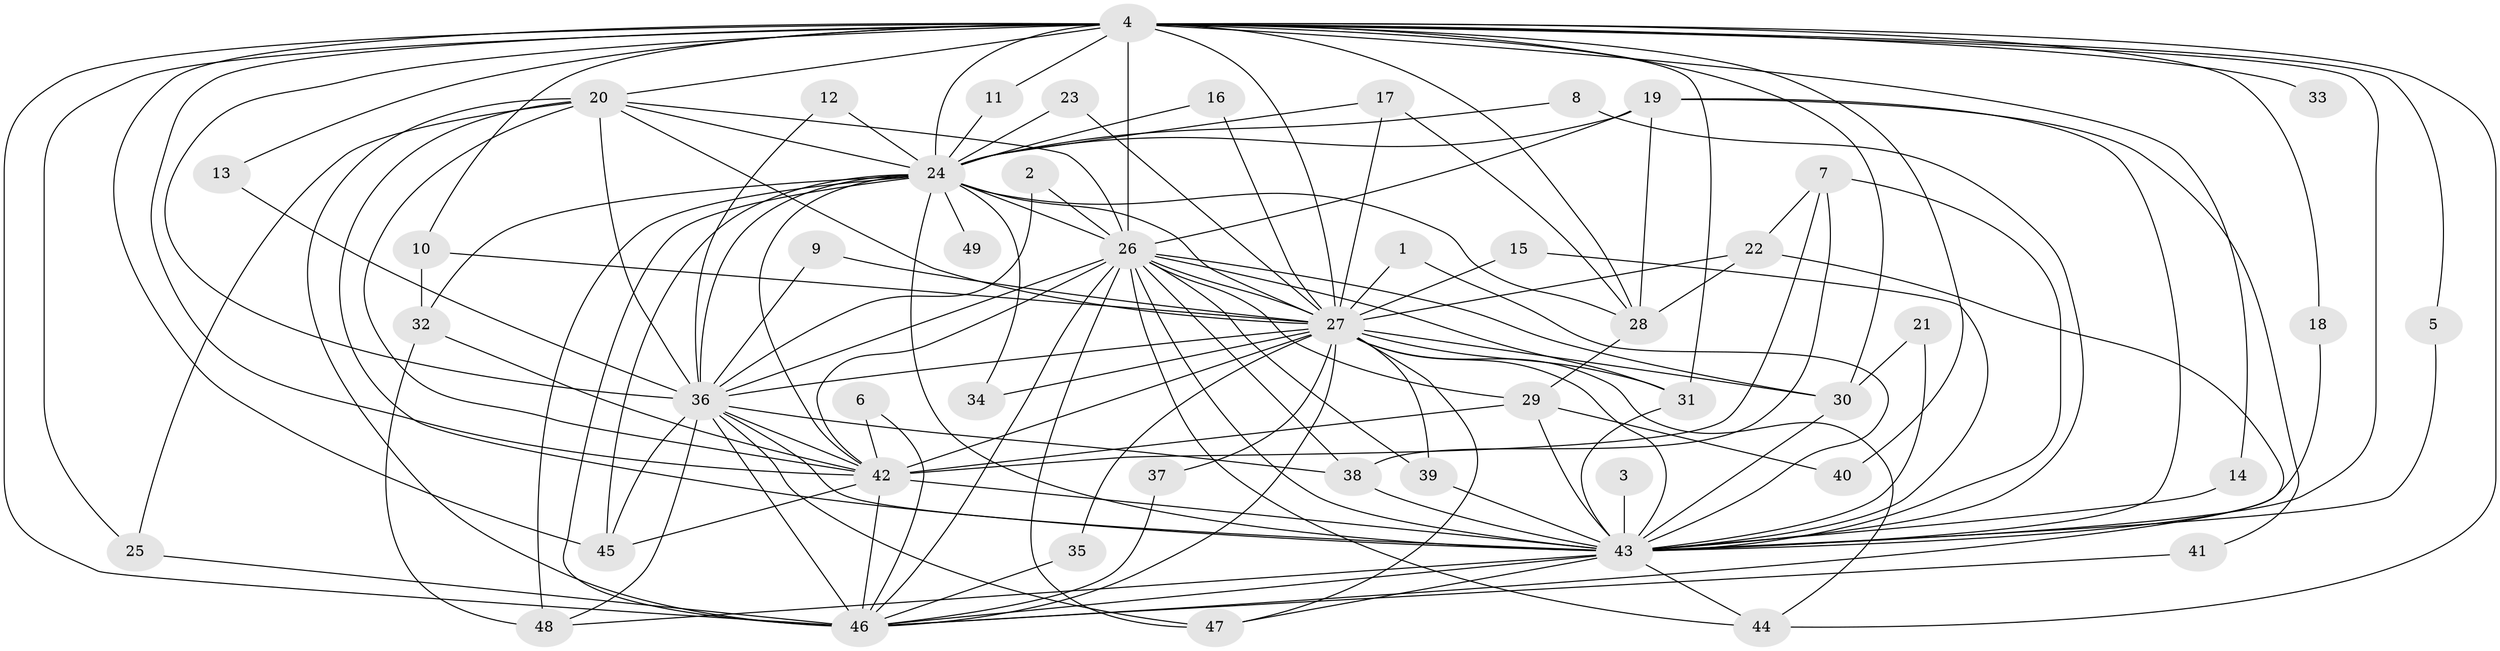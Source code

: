 // original degree distribution, {16: 0.010309278350515464, 21: 0.010309278350515464, 35: 0.010309278350515464, 18: 0.010309278350515464, 22: 0.010309278350515464, 11: 0.010309278350515464, 17: 0.010309278350515464, 19: 0.010309278350515464, 29: 0.010309278350515464, 23: 0.010309278350515464, 2: 0.5876288659793815, 5: 0.05154639175257732, 4: 0.13402061855670103, 3: 0.12371134020618557}
// Generated by graph-tools (version 1.1) at 2025/25/03/09/25 03:25:49]
// undirected, 49 vertices, 137 edges
graph export_dot {
graph [start="1"]
  node [color=gray90,style=filled];
  1;
  2;
  3;
  4;
  5;
  6;
  7;
  8;
  9;
  10;
  11;
  12;
  13;
  14;
  15;
  16;
  17;
  18;
  19;
  20;
  21;
  22;
  23;
  24;
  25;
  26;
  27;
  28;
  29;
  30;
  31;
  32;
  33;
  34;
  35;
  36;
  37;
  38;
  39;
  40;
  41;
  42;
  43;
  44;
  45;
  46;
  47;
  48;
  49;
  1 -- 27 [weight=1.0];
  1 -- 43 [weight=1.0];
  2 -- 26 [weight=1.0];
  2 -- 36 [weight=1.0];
  3 -- 43 [weight=1.0];
  4 -- 5 [weight=1.0];
  4 -- 10 [weight=1.0];
  4 -- 11 [weight=1.0];
  4 -- 13 [weight=1.0];
  4 -- 14 [weight=1.0];
  4 -- 18 [weight=1.0];
  4 -- 20 [weight=2.0];
  4 -- 24 [weight=2.0];
  4 -- 25 [weight=1.0];
  4 -- 26 [weight=2.0];
  4 -- 27 [weight=3.0];
  4 -- 28 [weight=1.0];
  4 -- 30 [weight=1.0];
  4 -- 31 [weight=1.0];
  4 -- 33 [weight=2.0];
  4 -- 36 [weight=3.0];
  4 -- 40 [weight=1.0];
  4 -- 42 [weight=2.0];
  4 -- 43 [weight=2.0];
  4 -- 44 [weight=1.0];
  4 -- 45 [weight=1.0];
  4 -- 46 [weight=2.0];
  5 -- 43 [weight=1.0];
  6 -- 42 [weight=1.0];
  6 -- 46 [weight=1.0];
  7 -- 22 [weight=1.0];
  7 -- 38 [weight=1.0];
  7 -- 42 [weight=1.0];
  7 -- 43 [weight=1.0];
  8 -- 24 [weight=1.0];
  8 -- 43 [weight=1.0];
  9 -- 27 [weight=1.0];
  9 -- 36 [weight=1.0];
  10 -- 27 [weight=1.0];
  10 -- 32 [weight=1.0];
  11 -- 24 [weight=1.0];
  12 -- 24 [weight=1.0];
  12 -- 36 [weight=1.0];
  13 -- 36 [weight=1.0];
  14 -- 43 [weight=1.0];
  15 -- 27 [weight=1.0];
  15 -- 43 [weight=1.0];
  16 -- 24 [weight=1.0];
  16 -- 27 [weight=1.0];
  17 -- 24 [weight=1.0];
  17 -- 27 [weight=1.0];
  17 -- 28 [weight=1.0];
  18 -- 43 [weight=1.0];
  19 -- 24 [weight=1.0];
  19 -- 26 [weight=1.0];
  19 -- 28 [weight=1.0];
  19 -- 41 [weight=1.0];
  19 -- 43 [weight=2.0];
  20 -- 24 [weight=1.0];
  20 -- 25 [weight=1.0];
  20 -- 26 [weight=1.0];
  20 -- 27 [weight=1.0];
  20 -- 36 [weight=1.0];
  20 -- 42 [weight=2.0];
  20 -- 43 [weight=1.0];
  20 -- 46 [weight=1.0];
  21 -- 30 [weight=1.0];
  21 -- 43 [weight=2.0];
  22 -- 27 [weight=1.0];
  22 -- 28 [weight=1.0];
  22 -- 46 [weight=1.0];
  23 -- 24 [weight=1.0];
  23 -- 27 [weight=1.0];
  24 -- 26 [weight=1.0];
  24 -- 27 [weight=2.0];
  24 -- 28 [weight=1.0];
  24 -- 32 [weight=1.0];
  24 -- 34 [weight=1.0];
  24 -- 36 [weight=1.0];
  24 -- 42 [weight=2.0];
  24 -- 43 [weight=2.0];
  24 -- 45 [weight=1.0];
  24 -- 46 [weight=2.0];
  24 -- 48 [weight=1.0];
  24 -- 49 [weight=1.0];
  25 -- 46 [weight=2.0];
  26 -- 27 [weight=1.0];
  26 -- 29 [weight=1.0];
  26 -- 30 [weight=1.0];
  26 -- 31 [weight=1.0];
  26 -- 36 [weight=2.0];
  26 -- 38 [weight=1.0];
  26 -- 39 [weight=1.0];
  26 -- 42 [weight=1.0];
  26 -- 43 [weight=3.0];
  26 -- 44 [weight=1.0];
  26 -- 46 [weight=1.0];
  26 -- 47 [weight=2.0];
  27 -- 30 [weight=2.0];
  27 -- 31 [weight=1.0];
  27 -- 34 [weight=1.0];
  27 -- 35 [weight=1.0];
  27 -- 36 [weight=1.0];
  27 -- 37 [weight=1.0];
  27 -- 39 [weight=1.0];
  27 -- 42 [weight=2.0];
  27 -- 43 [weight=1.0];
  27 -- 44 [weight=1.0];
  27 -- 46 [weight=1.0];
  27 -- 47 [weight=1.0];
  28 -- 29 [weight=1.0];
  29 -- 40 [weight=1.0];
  29 -- 42 [weight=1.0];
  29 -- 43 [weight=1.0];
  30 -- 43 [weight=2.0];
  31 -- 43 [weight=1.0];
  32 -- 42 [weight=1.0];
  32 -- 48 [weight=1.0];
  35 -- 46 [weight=1.0];
  36 -- 38 [weight=1.0];
  36 -- 42 [weight=1.0];
  36 -- 43 [weight=1.0];
  36 -- 45 [weight=1.0];
  36 -- 46 [weight=1.0];
  36 -- 47 [weight=1.0];
  36 -- 48 [weight=1.0];
  37 -- 46 [weight=1.0];
  38 -- 43 [weight=1.0];
  39 -- 43 [weight=2.0];
  41 -- 46 [weight=1.0];
  42 -- 43 [weight=1.0];
  42 -- 45 [weight=2.0];
  42 -- 46 [weight=1.0];
  43 -- 44 [weight=1.0];
  43 -- 46 [weight=1.0];
  43 -- 47 [weight=2.0];
  43 -- 48 [weight=1.0];
}
